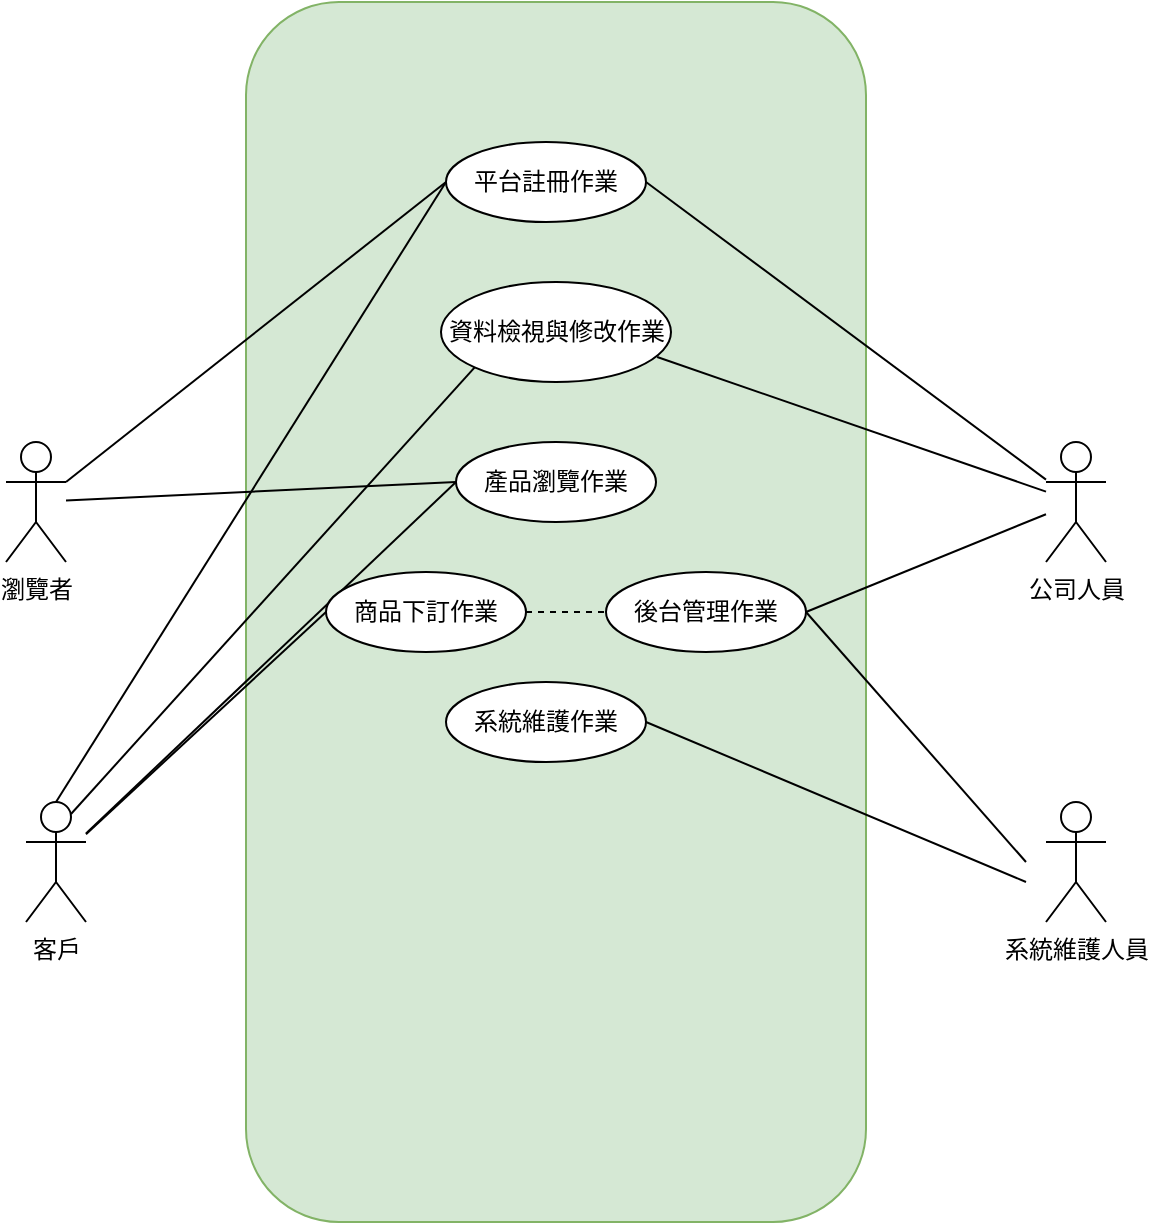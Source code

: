 <mxfile version="17.4.5" type="device" pages="2"><diagram name="(b) 小題" id="b5b7bab2-c9e2-2cf4-8b2a-24fd1a2a6d21"><mxGraphModel dx="1422" dy="794" grid="1" gridSize="10" guides="1" tooltips="1" connect="1" arrows="1" fold="1" page="1" pageScale="1" pageWidth="827" pageHeight="1169" background="none" math="0" shadow="0"><root><mxCell id="0"/><mxCell id="1" parent="0"/><mxCell id="HsHc7HktQiWs-gJPIEj3-26" value="" style="rounded=1;whiteSpace=wrap;html=1;fillColor=#d5e8d4;strokeColor=#82b366;" vertex="1" parent="1"><mxGeometry x="230" y="50" width="310" height="610" as="geometry"/></mxCell><mxCell id="HsHc7HktQiWs-gJPIEj3-27" value="公司人員" style="shape=umlActor;verticalLabelPosition=bottom;verticalAlign=top;html=1;outlineConnect=0;" vertex="1" parent="1"><mxGeometry x="630" y="270" width="30" height="60" as="geometry"/></mxCell><mxCell id="HsHc7HktQiWs-gJPIEj3-28" value="客戶" style="shape=umlActor;verticalLabelPosition=bottom;verticalAlign=top;html=1;outlineConnect=0;" vertex="1" parent="1"><mxGeometry x="120" y="450" width="30" height="60" as="geometry"/></mxCell><mxCell id="HsHc7HktQiWs-gJPIEj3-29" value="系統維護人員" style="shape=umlActor;verticalLabelPosition=bottom;verticalAlign=top;html=1;outlineConnect=0;" vertex="1" parent="1"><mxGeometry x="630" y="450" width="30" height="60" as="geometry"/></mxCell><mxCell id="HsHc7HktQiWs-gJPIEj3-30" value="平台註冊作業" style="ellipse;whiteSpace=wrap;html=1;align=center;" vertex="1" parent="1"><mxGeometry x="330" y="120" width="100" height="40" as="geometry"/></mxCell><mxCell id="HsHc7HktQiWs-gJPIEj3-31" value="" style="endArrow=none;html=1;rounded=0;entryX=0;entryY=0.5;entryDx=0;entryDy=0;exitX=0.5;exitY=0;exitDx=0;exitDy=0;exitPerimeter=0;" edge="1" parent="1" source="HsHc7HktQiWs-gJPIEj3-28" target="HsHc7HktQiWs-gJPIEj3-30"><mxGeometry width="50" height="50" relative="1" as="geometry"><mxPoint x="140" y="440" as="sourcePoint"/><mxPoint x="200" y="360" as="targetPoint"/></mxGeometry></mxCell><mxCell id="HsHc7HktQiWs-gJPIEj3-32" value="資料檢視與修改作業" style="ellipse;whiteSpace=wrap;html=1;align=center;" vertex="1" parent="1"><mxGeometry x="327.5" y="190" width="115" height="50" as="geometry"/></mxCell><mxCell id="HsHc7HktQiWs-gJPIEj3-33" value="" style="endArrow=none;html=1;rounded=0;exitX=1;exitY=0.5;exitDx=0;exitDy=0;" edge="1" parent="1" source="HsHc7HktQiWs-gJPIEj3-30" target="HsHc7HktQiWs-gJPIEj3-27"><mxGeometry width="50" height="50" relative="1" as="geometry"><mxPoint x="420" y="440" as="sourcePoint"/><mxPoint x="470" y="390" as="targetPoint"/></mxGeometry></mxCell><mxCell id="HsHc7HktQiWs-gJPIEj3-34" value="" style="endArrow=none;html=1;rounded=0;entryX=0;entryY=1;entryDx=0;entryDy=0;exitX=0.75;exitY=0.1;exitDx=0;exitDy=0;exitPerimeter=0;" edge="1" parent="1" source="HsHc7HktQiWs-gJPIEj3-28" target="HsHc7HktQiWs-gJPIEj3-32"><mxGeometry width="50" height="50" relative="1" as="geometry"><mxPoint x="150" y="440" as="sourcePoint"/><mxPoint x="470" y="390" as="targetPoint"/></mxGeometry></mxCell><mxCell id="HsHc7HktQiWs-gJPIEj3-35" value="" style="endArrow=none;html=1;rounded=0;exitX=0.94;exitY=0.75;exitDx=0;exitDy=0;exitPerimeter=0;" edge="1" parent="1" source="HsHc7HktQiWs-gJPIEj3-32" target="HsHc7HktQiWs-gJPIEj3-27"><mxGeometry width="50" height="50" relative="1" as="geometry"><mxPoint x="420" y="440" as="sourcePoint"/><mxPoint x="470" y="390" as="targetPoint"/></mxGeometry></mxCell><mxCell id="HsHc7HktQiWs-gJPIEj3-36" value="產品瀏覽作業" style="ellipse;whiteSpace=wrap;html=1;align=center;" vertex="1" parent="1"><mxGeometry x="335" y="270" width="100" height="40" as="geometry"/></mxCell><mxCell id="HsHc7HktQiWs-gJPIEj3-37" value="" style="endArrow=none;html=1;rounded=0;entryX=0;entryY=0.5;entryDx=0;entryDy=0;" edge="1" parent="1" source="HsHc7HktQiWs-gJPIEj3-28" target="HsHc7HktQiWs-gJPIEj3-36"><mxGeometry width="50" height="50" relative="1" as="geometry"><mxPoint x="160" y="420" as="sourcePoint"/><mxPoint x="470" y="400" as="targetPoint"/></mxGeometry></mxCell><mxCell id="HsHc7HktQiWs-gJPIEj3-38" value="商品下訂作業" style="ellipse;whiteSpace=wrap;html=1;align=center;" vertex="1" parent="1"><mxGeometry x="270" y="335" width="100" height="40" as="geometry"/></mxCell><mxCell id="HsHc7HktQiWs-gJPIEj3-39" value="" style="endArrow=none;html=1;rounded=0;entryX=0;entryY=0.5;entryDx=0;entryDy=0;" edge="1" parent="1" source="HsHc7HktQiWs-gJPIEj3-28" target="HsHc7HktQiWs-gJPIEj3-38"><mxGeometry width="50" height="50" relative="1" as="geometry"><mxPoint x="160" y="480" as="sourcePoint"/><mxPoint x="470" y="410" as="targetPoint"/></mxGeometry></mxCell><mxCell id="HsHc7HktQiWs-gJPIEj3-40" value="後台管理作業" style="ellipse;whiteSpace=wrap;html=1;align=center;" vertex="1" parent="1"><mxGeometry x="410" y="335" width="100" height="40" as="geometry"/></mxCell><mxCell id="HsHc7HktQiWs-gJPIEj3-41" value="" style="endArrow=none;html=1;rounded=0;exitX=1;exitY=0.5;exitDx=0;exitDy=0;" edge="1" parent="1" source="HsHc7HktQiWs-gJPIEj3-40" target="HsHc7HktQiWs-gJPIEj3-27"><mxGeometry width="50" height="50" relative="1" as="geometry"><mxPoint x="420" y="460" as="sourcePoint"/><mxPoint x="470" y="410" as="targetPoint"/></mxGeometry></mxCell><mxCell id="HsHc7HktQiWs-gJPIEj3-42" value="" style="endArrow=none;dashed=1;html=1;rounded=0;exitX=1;exitY=0.5;exitDx=0;exitDy=0;entryX=0;entryY=0.5;entryDx=0;entryDy=0;" edge="1" parent="1" source="HsHc7HktQiWs-gJPIEj3-38" target="HsHc7HktQiWs-gJPIEj3-40"><mxGeometry width="50" height="50" relative="1" as="geometry"><mxPoint x="420" y="460" as="sourcePoint"/><mxPoint x="470" y="410" as="targetPoint"/></mxGeometry></mxCell><mxCell id="HsHc7HktQiWs-gJPIEj3-43" value="瀏覽者" style="shape=umlActor;verticalLabelPosition=bottom;verticalAlign=top;html=1;outlineConnect=0;" vertex="1" parent="1"><mxGeometry x="110" y="270" width="30" height="60" as="geometry"/></mxCell><mxCell id="HsHc7HktQiWs-gJPIEj3-44" value="" style="endArrow=none;html=1;rounded=0;entryX=0;entryY=0.5;entryDx=0;entryDy=0;exitX=1;exitY=0.333;exitDx=0;exitDy=0;exitPerimeter=0;" edge="1" parent="1" source="HsHc7HktQiWs-gJPIEj3-43" target="HsHc7HktQiWs-gJPIEj3-30"><mxGeometry width="50" height="50" relative="1" as="geometry"><mxPoint x="150" y="290" as="sourcePoint"/><mxPoint x="200" y="240" as="targetPoint"/></mxGeometry></mxCell><mxCell id="HsHc7HktQiWs-gJPIEj3-45" value="" style="endArrow=none;html=1;rounded=0;entryX=0;entryY=0.5;entryDx=0;entryDy=0;" edge="1" parent="1" source="HsHc7HktQiWs-gJPIEj3-43" target="HsHc7HktQiWs-gJPIEj3-36"><mxGeometry width="50" height="50" relative="1" as="geometry"><mxPoint x="150" y="310" as="sourcePoint"/><mxPoint x="200" y="260" as="targetPoint"/></mxGeometry></mxCell><mxCell id="HsHc7HktQiWs-gJPIEj3-46" value="系統維護作業" style="ellipse;whiteSpace=wrap;html=1;align=center;" vertex="1" parent="1"><mxGeometry x="330" y="390" width="100" height="40" as="geometry"/></mxCell><mxCell id="HsHc7HktQiWs-gJPIEj3-47" value="" style="endArrow=none;html=1;rounded=0;exitX=1;exitY=0.5;exitDx=0;exitDy=0;" edge="1" parent="1" source="HsHc7HktQiWs-gJPIEj3-40"><mxGeometry width="50" height="50" relative="1" as="geometry"><mxPoint x="420" y="460" as="sourcePoint"/><mxPoint x="620" y="480" as="targetPoint"/></mxGeometry></mxCell><mxCell id="HsHc7HktQiWs-gJPIEj3-48" value="" style="endArrow=none;html=1;rounded=0;" edge="1" parent="1"><mxGeometry width="50" height="50" relative="1" as="geometry"><mxPoint x="430" y="410" as="sourcePoint"/><mxPoint x="620" y="490" as="targetPoint"/></mxGeometry></mxCell></root></mxGraphModel></diagram><diagram id="y57ESgfZo5Q0gPeMH4wc" name="(d) 小題"><mxGraphModel dx="2500" dy="934" grid="1" gridSize="10" guides="1" tooltips="1" connect="1" arrows="1" fold="1" page="1" pageScale="1" pageWidth="827" pageHeight="1169" math="0" shadow="0"><root><mxCell id="CHDtnuDMMGn6DQg8g9th-0"/><mxCell id="CHDtnuDMMGn6DQg8g9th-1" parent="CHDtnuDMMGn6DQg8g9th-0"/><mxCell id="4UCkNh7dW9SSMGoNS4Lf-0" value="城集行銷公司" style="rounded=0;whiteSpace=wrap;html=1;" vertex="1" parent="CHDtnuDMMGn6DQg8g9th-1"><mxGeometry x="-740" y="40" width="120" height="60" as="geometry"/></mxCell><mxCell id="4UCkNh7dW9SSMGoNS4Lf-1" value="臉部辨識系統" style="rounded=0;whiteSpace=wrap;html=1;" vertex="1" parent="CHDtnuDMMGn6DQg8g9th-1"><mxGeometry x="-740" y="190" width="120" height="60" as="geometry"/></mxCell><mxCell id="4UCkNh7dW9SSMGoNS4Lf-3" value="擁有" style="endArrow=none;html=1;rounded=0;entryX=0.5;entryY=1;entryDx=0;entryDy=0;" edge="1" parent="CHDtnuDMMGn6DQg8g9th-1" source="4UCkNh7dW9SSMGoNS4Lf-1" target="4UCkNh7dW9SSMGoNS4Lf-0"><mxGeometry width="50" height="50" relative="1" as="geometry"><mxPoint x="-360" y="530" as="sourcePoint"/><mxPoint x="-310" y="480" as="targetPoint"/></mxGeometry></mxCell><mxCell id="4UCkNh7dW9SSMGoNS4Lf-5" value="1" style="edgeLabel;html=1;align=center;verticalAlign=middle;resizable=0;points=[];" vertex="1" connectable="0" parent="4UCkNh7dW9SSMGoNS4Lf-3"><mxGeometry x="0.684" y="2" relative="1" as="geometry"><mxPoint as="offset"/></mxGeometry></mxCell><mxCell id="4UCkNh7dW9SSMGoNS4Lf-6" value="1" style="edgeLabel;html=1;align=center;verticalAlign=middle;resizable=0;points=[];" vertex="1" connectable="0" parent="4UCkNh7dW9SSMGoNS4Lf-3"><mxGeometry x="-0.571" y="4" relative="1" as="geometry"><mxPoint as="offset"/></mxGeometry></mxCell><mxCell id="4UCkNh7dW9SSMGoNS4Lf-4" value="" style="endArrow=none;html=1;rounded=0;startArrow=none;" edge="1" parent="CHDtnuDMMGn6DQg8g9th-1" source="4UCkNh7dW9SSMGoNS4Lf-18"><mxGeometry width="50" height="50" relative="1" as="geometry"><mxPoint x="-680" y="350" as="sourcePoint"/><mxPoint x="-680" y="250" as="targetPoint"/></mxGeometry></mxCell><mxCell id="4UCkNh7dW9SSMGoNS4Lf-7" value="人員" style="html=1;" vertex="1" parent="CHDtnuDMMGn6DQg8g9th-1"><mxGeometry x="-475" y="190" width="123" height="60" as="geometry"/></mxCell><mxCell id="4UCkNh7dW9SSMGoNS4Lf-8" value="華鐘電信" style="html=1;" vertex="1" parent="CHDtnuDMMGn6DQg8g9th-1"><mxGeometry x="-740" y="350" width="120" height="50" as="geometry"/></mxCell><mxCell id="4UCkNh7dW9SSMGoNS4Lf-11" value="包含" style="endArrow=none;html=1;rounded=0;entryX=0;entryY=0.5;entryDx=0;entryDy=0;exitX=1;exitY=0.5;exitDx=0;exitDy=0;" edge="1" parent="CHDtnuDMMGn6DQg8g9th-1" source="4UCkNh7dW9SSMGoNS4Lf-1" target="4UCkNh7dW9SSMGoNS4Lf-7"><mxGeometry width="50" height="50" relative="1" as="geometry"><mxPoint x="-670" y="360.0" as="sourcePoint"/><mxPoint x="-670" y="260" as="targetPoint"/></mxGeometry></mxCell><mxCell id="4UCkNh7dW9SSMGoNS4Lf-12" value="1" style="edgeLabel;html=1;align=center;verticalAlign=middle;resizable=0;points=[];" vertex="1" connectable="0" parent="4UCkNh7dW9SSMGoNS4Lf-11"><mxGeometry x="-0.692" relative="1" as="geometry"><mxPoint as="offset"/></mxGeometry></mxCell><mxCell id="4UCkNh7dW9SSMGoNS4Lf-14" value="1" style="edgeLabel;html=1;align=center;verticalAlign=middle;resizable=0;points=[];" vertex="1" connectable="0" parent="4UCkNh7dW9SSMGoNS4Lf-11"><mxGeometry x="0.752" y="-5" relative="1" as="geometry"><mxPoint as="offset"/></mxGeometry></mxCell><mxCell id="4UCkNh7dW9SSMGoNS4Lf-15" value="1" style="text;html=1;align=center;verticalAlign=middle;resizable=0;points=[];autosize=1;strokeColor=none;fillColor=none;" vertex="1" parent="CHDtnuDMMGn6DQg8g9th-1"><mxGeometry x="-680" y="250" width="20" height="20" as="geometry"/></mxCell><mxCell id="4UCkNh7dW9SSMGoNS4Lf-16" value="1" style="text;html=1;align=center;verticalAlign=middle;resizable=0;points=[];autosize=1;strokeColor=none;fillColor=none;" vertex="1" parent="CHDtnuDMMGn6DQg8g9th-1"><mxGeometry x="-680" y="330" width="20" height="20" as="geometry"/></mxCell><mxCell id="4UCkNh7dW9SSMGoNS4Lf-18" value="包含" style="text;html=1;align=center;verticalAlign=middle;resizable=0;points=[];autosize=1;strokeColor=none;fillColor=none;" vertex="1" parent="CHDtnuDMMGn6DQg8g9th-1"><mxGeometry x="-700" y="290" width="40" height="20" as="geometry"/></mxCell><mxCell id="4UCkNh7dW9SSMGoNS4Lf-19" value="" style="endArrow=none;html=1;rounded=0;" edge="1" parent="CHDtnuDMMGn6DQg8g9th-1" target="4UCkNh7dW9SSMGoNS4Lf-18"><mxGeometry width="50" height="50" relative="1" as="geometry"><mxPoint x="-680" y="350.0" as="sourcePoint"/><mxPoint x="-680" y="250" as="targetPoint"/></mxGeometry></mxCell><mxCell id="4UCkNh7dW9SSMGoNS4Lf-23" value="系統人員" style="swimlane;fontStyle=0;childLayout=stackLayout;horizontal=1;startSize=26;fillColor=none;horizontalStack=0;resizeParent=1;resizeParentMax=0;resizeLast=0;collapsible=1;marginBottom=0;" vertex="1" parent="CHDtnuDMMGn6DQg8g9th-1"><mxGeometry x="-290" y="110" width="160" height="60" as="geometry"/></mxCell><mxCell id="4UCkNh7dW9SSMGoNS4Lf-24" value="系統管理員" style="text;strokeColor=none;fillColor=none;align=left;verticalAlign=top;spacingLeft=4;spacingRight=4;overflow=hidden;rotatable=0;points=[[0,0.5],[1,0.5]];portConstraint=eastwest;" vertex="1" parent="4UCkNh7dW9SSMGoNS4Lf-23"><mxGeometry y="26" width="160" height="34" as="geometry"/></mxCell><mxCell id="4UCkNh7dW9SSMGoNS4Lf-25" value="工作人員" style="swimlane;fontStyle=0;childLayout=stackLayout;horizontal=1;startSize=26;fillColor=none;horizontalStack=0;resizeParent=1;resizeParentMax=0;resizeLast=0;collapsible=1;marginBottom=0;" vertex="1" parent="CHDtnuDMMGn6DQg8g9th-1"><mxGeometry x="-290" y="340" width="160" height="60" as="geometry"/></mxCell><mxCell id="4UCkNh7dW9SSMGoNS4Lf-26" value="業務員" style="text;strokeColor=none;fillColor=none;align=left;verticalAlign=top;spacingLeft=4;spacingRight=4;overflow=hidden;rotatable=0;points=[[0,0.5],[1,0.5]];portConstraint=eastwest;" vertex="1" parent="4UCkNh7dW9SSMGoNS4Lf-25"><mxGeometry y="26" width="160" height="34" as="geometry"/></mxCell><mxCell id="4UCkNh7dW9SSMGoNS4Lf-27" value="一般人員" style="swimlane;fontStyle=0;childLayout=stackLayout;horizontal=1;startSize=26;fillColor=none;horizontalStack=0;resizeParent=1;resizeParentMax=0;resizeLast=0;collapsible=1;marginBottom=0;" vertex="1" parent="CHDtnuDMMGn6DQg8g9th-1"><mxGeometry x="-290" y="580" width="160" height="60" as="geometry"/></mxCell><mxCell id="4UCkNh7dW9SSMGoNS4Lf-28" value="會員" style="text;strokeColor=none;fillColor=none;align=left;verticalAlign=top;spacingLeft=4;spacingRight=4;overflow=hidden;rotatable=0;points=[[0,0.5],[1,0.5]];portConstraint=eastwest;" vertex="1" parent="4UCkNh7dW9SSMGoNS4Lf-27"><mxGeometry y="26" width="160" height="34" as="geometry"/></mxCell><mxCell id="4UCkNh7dW9SSMGoNS4Lf-31" value="註冊連接" style="html=1;" vertex="1" parent="CHDtnuDMMGn6DQg8g9th-1"><mxGeometry x="-272.5" y="227.5" width="125" height="65" as="geometry"/></mxCell><mxCell id="4UCkNh7dW9SSMGoNS4Lf-33" value="" style="endArrow=none;html=1;rounded=0;entryX=0.485;entryY=1.003;entryDx=0;entryDy=0;entryPerimeter=0;exitX=0.5;exitY=0;exitDx=0;exitDy=0;" edge="1" parent="CHDtnuDMMGn6DQg8g9th-1" source="4UCkNh7dW9SSMGoNS4Lf-31" target="4UCkNh7dW9SSMGoNS4Lf-24"><mxGeometry width="50" height="50" relative="1" as="geometry"><mxPoint x="-202" y="230" as="sourcePoint"/><mxPoint x="-160" y="510" as="targetPoint"/></mxGeometry></mxCell><mxCell id="4UCkNh7dW9SSMGoNS4Lf-34" value="" style="endArrow=none;html=1;rounded=0;entryX=0.5;entryY=1;entryDx=0;entryDy=0;exitX=0.5;exitY=0;exitDx=0;exitDy=0;" edge="1" parent="CHDtnuDMMGn6DQg8g9th-1" source="4UCkNh7dW9SSMGoNS4Lf-25" target="4UCkNh7dW9SSMGoNS4Lf-31"><mxGeometry width="50" height="50" relative="1" as="geometry"><mxPoint x="-210" y="560" as="sourcePoint"/><mxPoint x="-160" y="510" as="targetPoint"/></mxGeometry></mxCell><mxCell id="4UCkNh7dW9SSMGoNS4Lf-36" value="" style="endArrow=none;html=1;rounded=0;entryX=0.511;entryY=1.003;entryDx=0;entryDy=0;entryPerimeter=0;exitX=0.5;exitY=0;exitDx=0;exitDy=0;" edge="1" parent="CHDtnuDMMGn6DQg8g9th-1" source="4UCkNh7dW9SSMGoNS4Lf-37" target="4UCkNh7dW9SSMGoNS4Lf-26"><mxGeometry width="50" height="50" relative="1" as="geometry"><mxPoint x="-200" y="450" as="sourcePoint"/><mxPoint x="-160" y="510" as="targetPoint"/></mxGeometry></mxCell><mxCell id="4UCkNh7dW9SSMGoNS4Lf-37" value="註冊連接" style="html=1;" vertex="1" parent="CHDtnuDMMGn6DQg8g9th-1"><mxGeometry x="-272.5" y="450" width="125" height="65" as="geometry"/></mxCell><mxCell id="4UCkNh7dW9SSMGoNS4Lf-39" value="" style="endArrow=none;html=1;rounded=0;entryX=0.5;entryY=1;entryDx=0;entryDy=0;exitX=0.5;exitY=0;exitDx=0;exitDy=0;" edge="1" parent="CHDtnuDMMGn6DQg8g9th-1" source="4UCkNh7dW9SSMGoNS4Lf-27" target="4UCkNh7dW9SSMGoNS4Lf-37"><mxGeometry width="50" height="50" relative="1" as="geometry"><mxPoint x="-210" y="560" as="sourcePoint"/><mxPoint x="-160" y="510" as="targetPoint"/></mxGeometry></mxCell><mxCell id="4UCkNh7dW9SSMGoNS4Lf-41" value="" style="endArrow=none;html=1;rounded=0;exitX=-0.018;exitY=0.173;exitDx=0;exitDy=0;exitPerimeter=0;entryX=1;entryY=0.5;entryDx=0;entryDy=0;" edge="1" parent="CHDtnuDMMGn6DQg8g9th-1" source="4UCkNh7dW9SSMGoNS4Lf-28" target="4UCkNh7dW9SSMGoNS4Lf-7"><mxGeometry width="50" height="50" relative="1" as="geometry"><mxPoint x="-210" y="560" as="sourcePoint"/><mxPoint x="-160" y="510" as="targetPoint"/></mxGeometry></mxCell><mxCell id="4UCkNh7dW9SSMGoNS4Lf-42" value="" style="endArrow=none;html=1;rounded=0;exitX=0;exitY=0.5;exitDx=0;exitDy=0;entryX=1;entryY=0.5;entryDx=0;entryDy=0;" edge="1" parent="CHDtnuDMMGn6DQg8g9th-1" source="4UCkNh7dW9SSMGoNS4Lf-25" target="4UCkNh7dW9SSMGoNS4Lf-7"><mxGeometry width="50" height="50" relative="1" as="geometry"><mxPoint x="-282.88" y="621.882" as="sourcePoint"/><mxPoint x="-342" y="230" as="targetPoint"/></mxGeometry></mxCell><mxCell id="4UCkNh7dW9SSMGoNS4Lf-43" value="" style="endArrow=none;html=1;rounded=0;exitX=0;exitY=0.5;exitDx=0;exitDy=0;entryX=1;entryY=0.5;entryDx=0;entryDy=0;" edge="1" parent="CHDtnuDMMGn6DQg8g9th-1" source="4UCkNh7dW9SSMGoNS4Lf-24" target="4UCkNh7dW9SSMGoNS4Lf-7"><mxGeometry width="50" height="50" relative="1" as="geometry"><mxPoint x="-272.88" y="631.882" as="sourcePoint"/><mxPoint x="-332" y="240" as="targetPoint"/></mxGeometry></mxCell><mxCell id="4UCkNh7dW9SSMGoNS4Lf-45" value="" style="endArrow=none;html=1;rounded=0;exitX=0.5;exitY=1;exitDx=0;exitDy=0;entryX=0;entryY=0.118;entryDx=0;entryDy=0;entryPerimeter=0;startArrow=none;" edge="1" parent="CHDtnuDMMGn6DQg8g9th-1" source="4UCkNh7dW9SSMGoNS4Lf-47" target="4UCkNh7dW9SSMGoNS4Lf-28"><mxGeometry width="50" height="50" relative="1" as="geometry"><mxPoint x="-210" y="560" as="sourcePoint"/><mxPoint x="-160" y="510" as="targetPoint"/></mxGeometry></mxCell><mxCell id="4UCkNh7dW9SSMGoNS4Lf-47" value="通知" style="text;html=1;align=center;verticalAlign=middle;resizable=0;points=[];autosize=1;strokeColor=none;fillColor=none;" vertex="1" parent="CHDtnuDMMGn6DQg8g9th-1"><mxGeometry x="-500" y="500" width="40" height="20" as="geometry"/></mxCell><mxCell id="4UCkNh7dW9SSMGoNS4Lf-48" value="" style="endArrow=none;html=1;rounded=0;exitX=0.5;exitY=1;exitDx=0;exitDy=0;entryX=0;entryY=0.118;entryDx=0;entryDy=0;entryPerimeter=0;" edge="1" parent="CHDtnuDMMGn6DQg8g9th-1" source="4UCkNh7dW9SSMGoNS4Lf-8" target="4UCkNh7dW9SSMGoNS4Lf-47"><mxGeometry width="50" height="50" relative="1" as="geometry"><mxPoint x="-680" y="400.0" as="sourcePoint"/><mxPoint x="-290" y="610.012" as="targetPoint"/></mxGeometry></mxCell><mxCell id="4UCkNh7dW9SSMGoNS4Lf-49" value="騎華銀行" style="html=1;" vertex="1" parent="CHDtnuDMMGn6DQg8g9th-1"><mxGeometry x="-500" y="345" width="110" height="50" as="geometry"/></mxCell><mxCell id="4UCkNh7dW9SSMGoNS4Lf-52" value="" style="endArrow=none;html=1;rounded=0;exitX=-0.018;exitY=0.173;exitDx=0;exitDy=0;exitPerimeter=0;entryX=1;entryY=0.5;entryDx=0;entryDy=0;" edge="1" parent="CHDtnuDMMGn6DQg8g9th-1" source="4UCkNh7dW9SSMGoNS4Lf-26" target="4UCkNh7dW9SSMGoNS4Lf-49"><mxGeometry width="50" height="50" relative="1" as="geometry"><mxPoint x="-262.88" y="641.882" as="sourcePoint"/><mxPoint x="-322" y="250" as="targetPoint"/></mxGeometry></mxCell><mxCell id="4UCkNh7dW9SSMGoNS4Lf-55" value="提供" style="text;html=1;align=center;verticalAlign=middle;resizable=0;points=[];autosize=1;strokeColor=none;fillColor=none;" vertex="1" parent="CHDtnuDMMGn6DQg8g9th-1"><mxGeometry x="-210" y="190" width="40" height="20" as="geometry"/></mxCell><mxCell id="4UCkNh7dW9SSMGoNS4Lf-56" value="提供" style="text;html=1;align=center;verticalAlign=middle;resizable=0;points=[];autosize=1;strokeColor=none;fillColor=none;" vertex="1" parent="CHDtnuDMMGn6DQg8g9th-1"><mxGeometry x="-210" y="420" width="40" height="20" as="geometry"/></mxCell><mxCell id="4UCkNh7dW9SSMGoNS4Lf-57" value="" style="endArrow=classic;html=1;rounded=0;entryX=1;entryY=1;entryDx=0;entryDy=0;exitX=0;exitY=0.5;exitDx=0;exitDy=0;" edge="1" parent="CHDtnuDMMGn6DQg8g9th-1" source="4UCkNh7dW9SSMGoNS4Lf-49" target="4UCkNh7dW9SSMGoNS4Lf-1"><mxGeometry width="50" height="50" relative="1" as="geometry"><mxPoint x="50" y="560" as="sourcePoint"/><mxPoint x="100" y="510" as="targetPoint"/></mxGeometry></mxCell><mxCell id="4UCkNh7dW9SSMGoNS4Lf-58" value="提供" style="text;html=1;align=center;verticalAlign=middle;resizable=0;points=[];autosize=1;strokeColor=none;fillColor=none;" vertex="1" parent="CHDtnuDMMGn6DQg8g9th-1"><mxGeometry x="-570" y="290" width="40" height="20" as="geometry"/></mxCell></root></mxGraphModel></diagram></mxfile>
